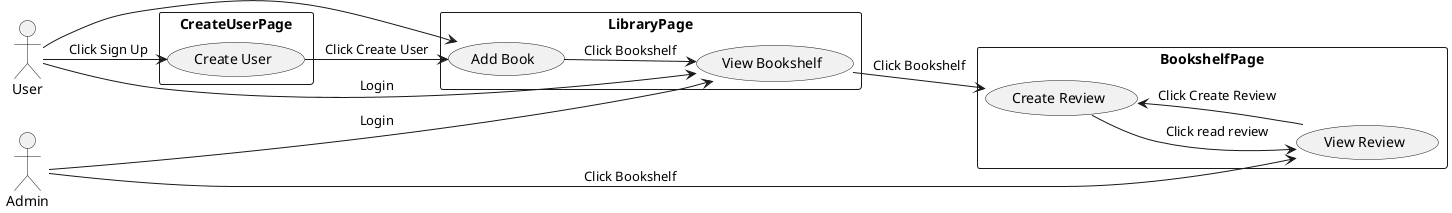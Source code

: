 @startuml
!pragma layout smetana
left to right direction

actor User
actor Admin


rectangle LibraryPage {
  usecase "View Bookshelf" as UC1
  usecase "Add Book" as UC5
}

rectangle BookshelfPage {
  usecase "Create Review" as UC2
  usecase "View Review" as UC3
}

rectangle CreateUserPage {
  usecase "Create User" as UC4
}

User --> UC1 : Login
User --> UC5 : Login
UC1 --> UC2 : Click Bookshelf
UC2 --> UC3 : Click read review
Admin ----> UC1 : Login
Admin ----> UC3 : Click Bookshelf
UC3 --> UC2 : Click Create Review
User --> UC4 : Click Sign Up
UC4 --> UC5 : Click Create User
UC5 --> UC1 : Click Bookshelf

@enduml